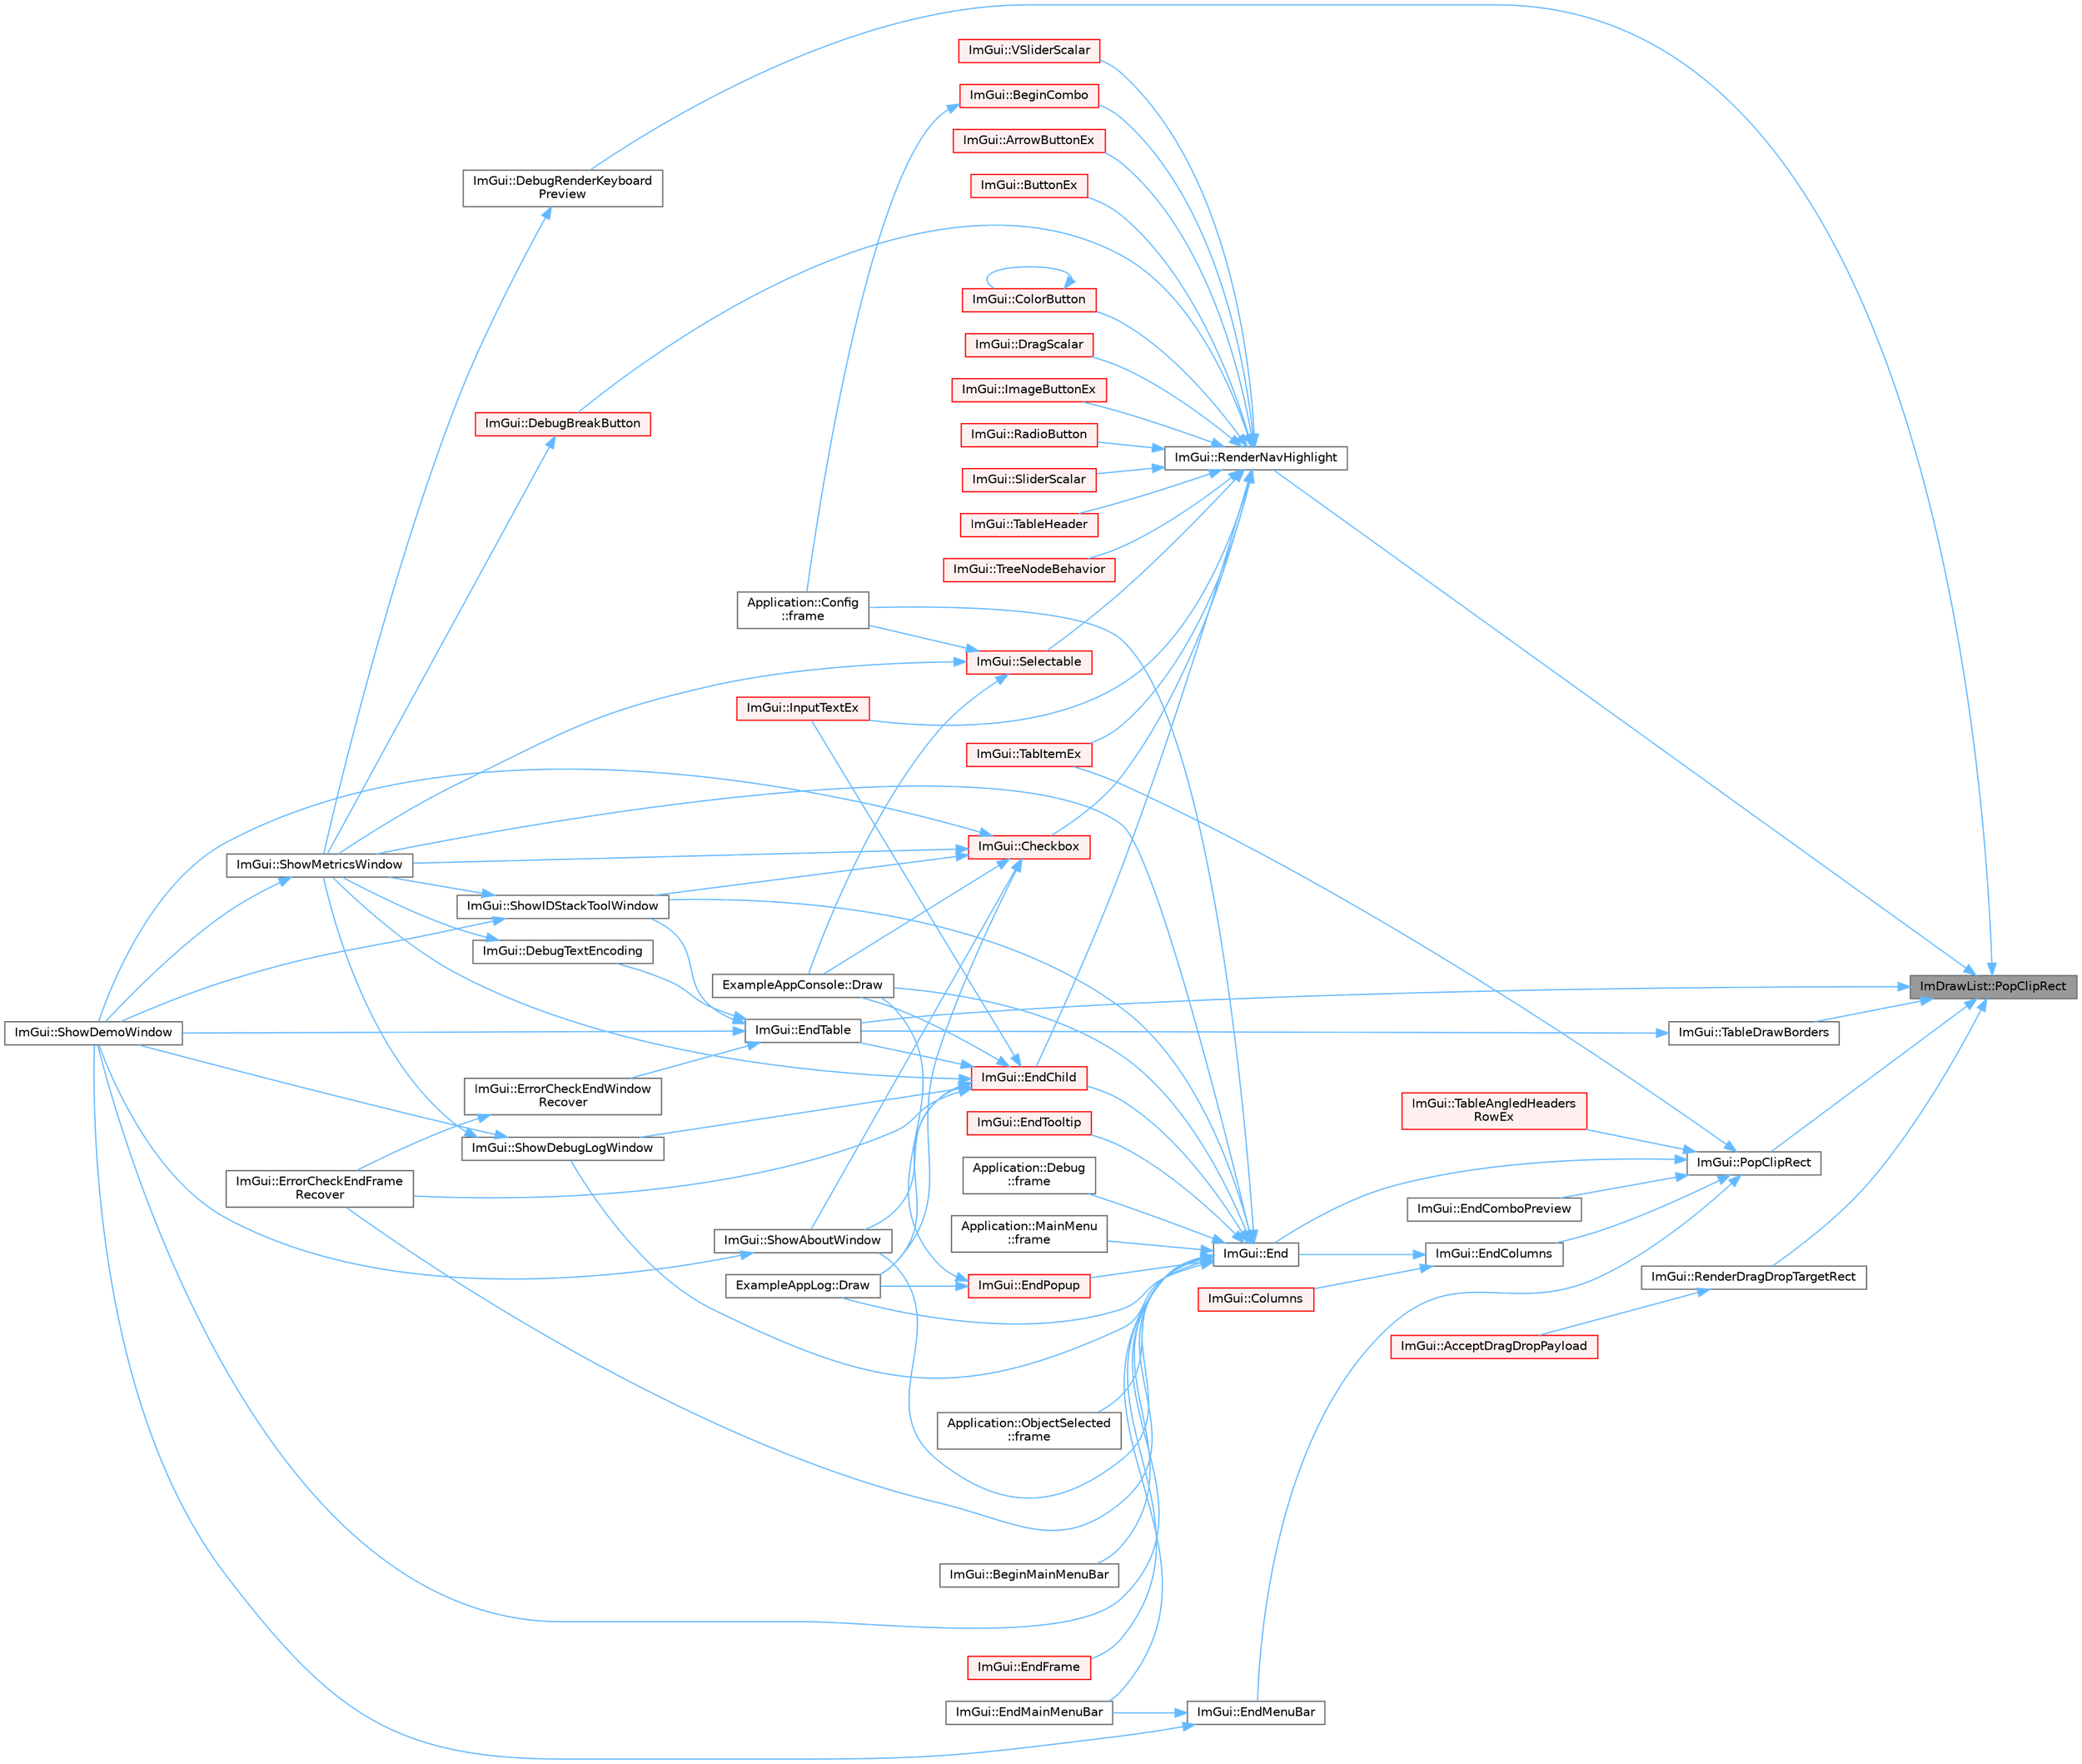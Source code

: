 digraph "ImDrawList::PopClipRect"
{
 // LATEX_PDF_SIZE
  bgcolor="transparent";
  edge [fontname=Helvetica,fontsize=10,labelfontname=Helvetica,labelfontsize=10];
  node [fontname=Helvetica,fontsize=10,shape=box,height=0.2,width=0.4];
  rankdir="RL";
  Node1 [id="Node000001",label="ImDrawList::PopClipRect",height=0.2,width=0.4,color="gray40", fillcolor="grey60", style="filled", fontcolor="black",tooltip=" "];
  Node1 -> Node2 [id="edge1_Node000001_Node000002",dir="back",color="steelblue1",style="solid",tooltip=" "];
  Node2 [id="Node000002",label="ImGui::DebugRenderKeyboard\lPreview",height=0.2,width=0.4,color="grey40", fillcolor="white", style="filled",URL="$namespace_im_gui.html#a1355ddf2e5435da21acf2a9944b52ab4",tooltip=" "];
  Node2 -> Node3 [id="edge2_Node000002_Node000003",dir="back",color="steelblue1",style="solid",tooltip=" "];
  Node3 [id="Node000003",label="ImGui::ShowMetricsWindow",height=0.2,width=0.4,color="grey40", fillcolor="white", style="filled",URL="$namespace_im_gui.html#afe7a28c6eb52fff3cc27d5a698fea4ff",tooltip=" "];
  Node3 -> Node4 [id="edge3_Node000003_Node000004",dir="back",color="steelblue1",style="solid",tooltip=" "];
  Node4 [id="Node000004",label="ImGui::ShowDemoWindow",height=0.2,width=0.4,color="grey40", fillcolor="white", style="filled",URL="$namespace_im_gui.html#af95643a0ce4893b9e57c12991922fb18",tooltip=" "];
  Node1 -> Node5 [id="edge4_Node000001_Node000005",dir="back",color="steelblue1",style="solid",tooltip=" "];
  Node5 [id="Node000005",label="ImGui::EndTable",height=0.2,width=0.4,color="grey40", fillcolor="white", style="filled",URL="$namespace_im_gui.html#a9c70aaa6464c2e51e6f3342da133ada1",tooltip=" "];
  Node5 -> Node6 [id="edge5_Node000005_Node000006",dir="back",color="steelblue1",style="solid",tooltip=" "];
  Node6 [id="Node000006",label="ImGui::DebugTextEncoding",height=0.2,width=0.4,color="grey40", fillcolor="white", style="filled",URL="$namespace_im_gui.html#a326f0badd138d1dea078a31b0e8dd685",tooltip=" "];
  Node6 -> Node3 [id="edge6_Node000006_Node000003",dir="back",color="steelblue1",style="solid",tooltip=" "];
  Node5 -> Node7 [id="edge7_Node000005_Node000007",dir="back",color="steelblue1",style="solid",tooltip=" "];
  Node7 [id="Node000007",label="ImGui::ErrorCheckEndWindow\lRecover",height=0.2,width=0.4,color="grey40", fillcolor="white", style="filled",URL="$namespace_im_gui.html#a945392cbf05b9434df8ec3630b10e01a",tooltip=" "];
  Node7 -> Node8 [id="edge8_Node000007_Node000008",dir="back",color="steelblue1",style="solid",tooltip=" "];
  Node8 [id="Node000008",label="ImGui::ErrorCheckEndFrame\lRecover",height=0.2,width=0.4,color="grey40", fillcolor="white", style="filled",URL="$namespace_im_gui.html#aaeda60ee2c0b5c2b3f397b237c9928f3",tooltip=" "];
  Node5 -> Node4 [id="edge9_Node000005_Node000004",dir="back",color="steelblue1",style="solid",tooltip=" "];
  Node5 -> Node9 [id="edge10_Node000005_Node000009",dir="back",color="steelblue1",style="solid",tooltip=" "];
  Node9 [id="Node000009",label="ImGui::ShowIDStackToolWindow",height=0.2,width=0.4,color="grey40", fillcolor="white", style="filled",URL="$namespace_im_gui.html#ab4a87bf4a874a8e5872b60b4a9b1d99e",tooltip=" "];
  Node9 -> Node4 [id="edge11_Node000009_Node000004",dir="back",color="steelblue1",style="solid",tooltip=" "];
  Node9 -> Node3 [id="edge12_Node000009_Node000003",dir="back",color="steelblue1",style="solid",tooltip=" "];
  Node1 -> Node10 [id="edge13_Node000001_Node000010",dir="back",color="steelblue1",style="solid",tooltip=" "];
  Node10 [id="Node000010",label="ImGui::PopClipRect",height=0.2,width=0.4,color="grey40", fillcolor="white", style="filled",URL="$namespace_im_gui.html#aef1c8a6e5a3c70cb10d03d2a2a66dfd8",tooltip=" "];
  Node10 -> Node11 [id="edge14_Node000010_Node000011",dir="back",color="steelblue1",style="solid",tooltip=" "];
  Node11 [id="Node000011",label="ImGui::End",height=0.2,width=0.4,color="grey40", fillcolor="white", style="filled",URL="$namespace_im_gui.html#a5479d93794a004c67ceb6d13f37c8254",tooltip=" "];
  Node11 -> Node12 [id="edge15_Node000011_Node000012",dir="back",color="steelblue1",style="solid",tooltip=" "];
  Node12 [id="Node000012",label="ImGui::BeginMainMenuBar",height=0.2,width=0.4,color="grey40", fillcolor="white", style="filled",URL="$namespace_im_gui.html#a55cb9cfb9865204ac6fb21c965784f78",tooltip=" "];
  Node11 -> Node13 [id="edge16_Node000011_Node000013",dir="back",color="steelblue1",style="solid",tooltip=" "];
  Node13 [id="Node000013",label="ExampleAppConsole::Draw",height=0.2,width=0.4,color="grey40", fillcolor="white", style="filled",URL="$struct_example_app_console.html#a0518a09c7e8648dd52c7c06df19ac17a",tooltip=" "];
  Node11 -> Node14 [id="edge17_Node000011_Node000014",dir="back",color="steelblue1",style="solid",tooltip=" "];
  Node14 [id="Node000014",label="ExampleAppLog::Draw",height=0.2,width=0.4,color="grey40", fillcolor="white", style="filled",URL="$struct_example_app_log.html#a5ad3a4bdb89171b84aeaff96948a1f77",tooltip=" "];
  Node11 -> Node15 [id="edge18_Node000011_Node000015",dir="back",color="steelblue1",style="solid",tooltip=" "];
  Node15 [id="Node000015",label="ImGui::EndChild",height=0.2,width=0.4,color="red", fillcolor="#FFF0F0", style="filled",URL="$namespace_im_gui.html#af8de559a88c1442d6df8c1b04c86e997",tooltip=" "];
  Node15 -> Node13 [id="edge19_Node000015_Node000013",dir="back",color="steelblue1",style="solid",tooltip=" "];
  Node15 -> Node14 [id="edge20_Node000015_Node000014",dir="back",color="steelblue1",style="solid",tooltip=" "];
  Node15 -> Node5 [id="edge21_Node000015_Node000005",dir="back",color="steelblue1",style="solid",tooltip=" "];
  Node15 -> Node8 [id="edge22_Node000015_Node000008",dir="back",color="steelblue1",style="solid",tooltip=" "];
  Node15 -> Node19 [id="edge23_Node000015_Node000019",dir="back",color="steelblue1",style="solid",tooltip=" "];
  Node19 [id="Node000019",label="ImGui::InputTextEx",height=0.2,width=0.4,color="red", fillcolor="#FFF0F0", style="filled",URL="$namespace_im_gui.html#af89af17ecc11653f25fea1e50e195de6",tooltip=" "];
  Node15 -> Node75 [id="edge24_Node000015_Node000075",dir="back",color="steelblue1",style="solid",tooltip=" "];
  Node75 [id="Node000075",label="ImGui::ShowAboutWindow",height=0.2,width=0.4,color="grey40", fillcolor="white", style="filled",URL="$namespace_im_gui.html#ac297462e33309d0540fa459bccdc9304",tooltip=" "];
  Node75 -> Node4 [id="edge25_Node000075_Node000004",dir="back",color="steelblue1",style="solid",tooltip=" "];
  Node15 -> Node76 [id="edge26_Node000015_Node000076",dir="back",color="steelblue1",style="solid",tooltip=" "];
  Node76 [id="Node000076",label="ImGui::ShowDebugLogWindow",height=0.2,width=0.4,color="grey40", fillcolor="white", style="filled",URL="$namespace_im_gui.html#af1b39e70cac2e1b9e62dd3c9d154cbd6",tooltip=" "];
  Node76 -> Node4 [id="edge27_Node000076_Node000004",dir="back",color="steelblue1",style="solid",tooltip=" "];
  Node76 -> Node3 [id="edge28_Node000076_Node000003",dir="back",color="steelblue1",style="solid",tooltip=" "];
  Node15 -> Node3 [id="edge29_Node000015_Node000003",dir="back",color="steelblue1",style="solid",tooltip=" "];
  Node11 -> Node77 [id="edge30_Node000011_Node000077",dir="back",color="steelblue1",style="solid",tooltip=" "];
  Node77 [id="Node000077",label="ImGui::EndFrame",height=0.2,width=0.4,color="red", fillcolor="#FFF0F0", style="filled",URL="$namespace_im_gui.html#a246c37da45e88a12ade440a0feacb4ee",tooltip=" "];
  Node11 -> Node80 [id="edge31_Node000011_Node000080",dir="back",color="steelblue1",style="solid",tooltip=" "];
  Node80 [id="Node000080",label="ImGui::EndMainMenuBar",height=0.2,width=0.4,color="grey40", fillcolor="white", style="filled",URL="$namespace_im_gui.html#ab92f330c808546b340eb7bdf7e5f7c95",tooltip=" "];
  Node11 -> Node81 [id="edge32_Node000011_Node000081",dir="back",color="steelblue1",style="solid",tooltip=" "];
  Node81 [id="Node000081",label="ImGui::EndPopup",height=0.2,width=0.4,color="red", fillcolor="#FFF0F0", style="filled",URL="$namespace_im_gui.html#aa6a9b5696f2ea7eed7683425fc77b8f2",tooltip=" "];
  Node81 -> Node13 [id="edge33_Node000081_Node000013",dir="back",color="steelblue1",style="solid",tooltip=" "];
  Node81 -> Node14 [id="edge34_Node000081_Node000014",dir="back",color="steelblue1",style="solid",tooltip=" "];
  Node11 -> Node106 [id="edge35_Node000011_Node000106",dir="back",color="steelblue1",style="solid",tooltip=" "];
  Node106 [id="Node000106",label="ImGui::EndTooltip",height=0.2,width=0.4,color="red", fillcolor="#FFF0F0", style="filled",URL="$namespace_im_gui.html#ac8d75c160cfdf43d512f773ca133a1c6",tooltip=" "];
  Node11 -> Node8 [id="edge36_Node000011_Node000008",dir="back",color="steelblue1",style="solid",tooltip=" "];
  Node11 -> Node29 [id="edge37_Node000011_Node000029",dir="back",color="steelblue1",style="solid",tooltip=" "];
  Node29 [id="Node000029",label="Application::Config\l::frame",height=0.2,width=0.4,color="grey40", fillcolor="white", style="filled",URL="$class_application_1_1_config.html#a291cc3a874949e121dcf83a3f90681bc",tooltip=" "];
  Node11 -> Node130 [id="edge38_Node000011_Node000130",dir="back",color="steelblue1",style="solid",tooltip=" "];
  Node130 [id="Node000130",label="Application::Debug\l::frame",height=0.2,width=0.4,color="grey40", fillcolor="white", style="filled",URL="$class_application_1_1_debug.html#a26339829cae3b768474358c34eb8ab23",tooltip=" "];
  Node11 -> Node131 [id="edge39_Node000011_Node000131",dir="back",color="steelblue1",style="solid",tooltip=" "];
  Node131 [id="Node000131",label="Application::MainMenu\l::frame",height=0.2,width=0.4,color="grey40", fillcolor="white", style="filled",URL="$class_application_1_1_main_menu.html#a868fe54ddb269b9ab03f0d7d068dd698",tooltip=" "];
  Node11 -> Node32 [id="edge40_Node000011_Node000032",dir="back",color="steelblue1",style="solid",tooltip=" "];
  Node32 [id="Node000032",label="Application::ObjectSelected\l::frame",height=0.2,width=0.4,color="grey40", fillcolor="white", style="filled",URL="$class_application_1_1_object_selected.html#a30dd507edcc6c76dd65cc0cf9dda010a",tooltip=" "];
  Node11 -> Node75 [id="edge41_Node000011_Node000075",dir="back",color="steelblue1",style="solid",tooltip=" "];
  Node11 -> Node76 [id="edge42_Node000011_Node000076",dir="back",color="steelblue1",style="solid",tooltip=" "];
  Node11 -> Node4 [id="edge43_Node000011_Node000004",dir="back",color="steelblue1",style="solid",tooltip=" "];
  Node11 -> Node9 [id="edge44_Node000011_Node000009",dir="back",color="steelblue1",style="solid",tooltip=" "];
  Node11 -> Node3 [id="edge45_Node000011_Node000003",dir="back",color="steelblue1",style="solid",tooltip=" "];
  Node10 -> Node132 [id="edge46_Node000010_Node000132",dir="back",color="steelblue1",style="solid",tooltip=" "];
  Node132 [id="Node000132",label="ImGui::EndColumns",height=0.2,width=0.4,color="grey40", fillcolor="white", style="filled",URL="$namespace_im_gui.html#af93bed3bce5475fe4d525d744f16aa20",tooltip=" "];
  Node132 -> Node133 [id="edge47_Node000132_Node000133",dir="back",color="steelblue1",style="solid",tooltip=" "];
  Node133 [id="Node000133",label="ImGui::Columns",height=0.2,width=0.4,color="red", fillcolor="#FFF0F0", style="filled",URL="$namespace_im_gui.html#a0e2889956542527c4039b6b8bf5c2a38",tooltip=" "];
  Node132 -> Node11 [id="edge48_Node000132_Node000011",dir="back",color="steelblue1",style="solid",tooltip=" "];
  Node10 -> Node139 [id="edge49_Node000010_Node000139",dir="back",color="steelblue1",style="solid",tooltip=" "];
  Node139 [id="Node000139",label="ImGui::EndComboPreview",height=0.2,width=0.4,color="grey40", fillcolor="white", style="filled",URL="$namespace_im_gui.html#aff0228bbaf4d5a217944e00eb56f3714",tooltip=" "];
  Node10 -> Node140 [id="edge50_Node000010_Node000140",dir="back",color="steelblue1",style="solid",tooltip=" "];
  Node140 [id="Node000140",label="ImGui::EndMenuBar",height=0.2,width=0.4,color="grey40", fillcolor="white", style="filled",URL="$namespace_im_gui.html#aa226265c140eb6ee375c5b9abc69c4fc",tooltip=" "];
  Node140 -> Node80 [id="edge51_Node000140_Node000080",dir="back",color="steelblue1",style="solid",tooltip=" "];
  Node140 -> Node4 [id="edge52_Node000140_Node000004",dir="back",color="steelblue1",style="solid",tooltip=" "];
  Node10 -> Node119 [id="edge53_Node000010_Node000119",dir="back",color="steelblue1",style="solid",tooltip=" "];
  Node119 [id="Node000119",label="ImGui::TabItemEx",height=0.2,width=0.4,color="red", fillcolor="#FFF0F0", style="filled",URL="$namespace_im_gui.html#a4e0986fc689e7855cd9a9099dc87dac5",tooltip=" "];
  Node10 -> Node100 [id="edge54_Node000010_Node000100",dir="back",color="steelblue1",style="solid",tooltip=" "];
  Node100 [id="Node000100",label="ImGui::TableAngledHeaders\lRowEx",height=0.2,width=0.4,color="red", fillcolor="#FFF0F0", style="filled",URL="$namespace_im_gui.html#abedf7bbf79accde2321806dc0beb90b1",tooltip=" "];
  Node1 -> Node141 [id="edge55_Node000001_Node000141",dir="back",color="steelblue1",style="solid",tooltip=" "];
  Node141 [id="Node000141",label="ImGui::RenderDragDropTargetRect",height=0.2,width=0.4,color="grey40", fillcolor="white", style="filled",URL="$namespace_im_gui.html#a243a62fece1096c59442bba21f0aa736",tooltip=" "];
  Node141 -> Node142 [id="edge56_Node000141_Node000142",dir="back",color="steelblue1",style="solid",tooltip=" "];
  Node142 [id="Node000142",label="ImGui::AcceptDragDropPayload",height=0.2,width=0.4,color="red", fillcolor="#FFF0F0", style="filled",URL="$namespace_im_gui.html#a5e0dac39e249bf50e2ae96dc4a97cb18",tooltip=" "];
  Node1 -> Node143 [id="edge57_Node000001_Node000143",dir="back",color="steelblue1",style="solid",tooltip=" "];
  Node143 [id="Node000143",label="ImGui::RenderNavHighlight",height=0.2,width=0.4,color="grey40", fillcolor="white", style="filled",URL="$namespace_im_gui.html#add2e040b97eeb0857dc7d02876b07b72",tooltip=" "];
  Node143 -> Node144 [id="edge58_Node000143_Node000144",dir="back",color="steelblue1",style="solid",tooltip=" "];
  Node144 [id="Node000144",label="ImGui::ArrowButtonEx",height=0.2,width=0.4,color="red", fillcolor="#FFF0F0", style="filled",URL="$namespace_im_gui.html#ab05ee8e53f29fbb84942a494f2ac3292",tooltip=" "];
  Node143 -> Node83 [id="edge59_Node000143_Node000083",dir="back",color="steelblue1",style="solid",tooltip=" "];
  Node83 [id="Node000083",label="ImGui::BeginCombo",height=0.2,width=0.4,color="red", fillcolor="#FFF0F0", style="filled",URL="$namespace_im_gui.html#aa895095bdc7a2907375c555e245575ea",tooltip=" "];
  Node83 -> Node29 [id="edge60_Node000083_Node000029",dir="back",color="steelblue1",style="solid",tooltip=" "];
  Node143 -> Node146 [id="edge61_Node000143_Node000146",dir="back",color="steelblue1",style="solid",tooltip=" "];
  Node146 [id="Node000146",label="ImGui::ButtonEx",height=0.2,width=0.4,color="red", fillcolor="#FFF0F0", style="filled",URL="$namespace_im_gui.html#ae479220c66b039874c6e4c9e9b22849f",tooltip=" "];
  Node143 -> Node150 [id="edge62_Node000143_Node000150",dir="back",color="steelblue1",style="solid",tooltip=" "];
  Node150 [id="Node000150",label="ImGui::Checkbox",height=0.2,width=0.4,color="red", fillcolor="#FFF0F0", style="filled",URL="$namespace_im_gui.html#a57d73c1d0ef807fef734d91024092027",tooltip=" "];
  Node150 -> Node13 [id="edge63_Node000150_Node000013",dir="back",color="steelblue1",style="solid",tooltip=" "];
  Node150 -> Node14 [id="edge64_Node000150_Node000014",dir="back",color="steelblue1",style="solid",tooltip=" "];
  Node150 -> Node75 [id="edge65_Node000150_Node000075",dir="back",color="steelblue1",style="solid",tooltip=" "];
  Node150 -> Node4 [id="edge66_Node000150_Node000004",dir="back",color="steelblue1",style="solid",tooltip=" "];
  Node150 -> Node9 [id="edge67_Node000150_Node000009",dir="back",color="steelblue1",style="solid",tooltip=" "];
  Node150 -> Node3 [id="edge68_Node000150_Node000003",dir="back",color="steelblue1",style="solid",tooltip=" "];
  Node143 -> Node108 [id="edge69_Node000143_Node000108",dir="back",color="steelblue1",style="solid",tooltip=" "];
  Node108 [id="Node000108",label="ImGui::ColorButton",height=0.2,width=0.4,color="red", fillcolor="#FFF0F0", style="filled",URL="$namespace_im_gui.html#ae2d7c8f37726810753d71d480f0af7f0",tooltip=" "];
  Node108 -> Node108 [id="edge70_Node000108_Node000108",dir="back",color="steelblue1",style="solid",tooltip=" "];
  Node143 -> Node110 [id="edge71_Node000143_Node000110",dir="back",color="steelblue1",style="solid",tooltip=" "];
  Node110 [id="Node000110",label="ImGui::DebugBreakButton",height=0.2,width=0.4,color="red", fillcolor="#FFF0F0", style="filled",URL="$namespace_im_gui.html#ac2e737b701b4d252a54006a4c4214928",tooltip=" "];
  Node110 -> Node3 [id="edge72_Node000110_Node000003",dir="back",color="steelblue1",style="solid",tooltip=" "];
  Node143 -> Node49 [id="edge73_Node000143_Node000049",dir="back",color="steelblue1",style="solid",tooltip=" "];
  Node49 [id="Node000049",label="ImGui::DragScalar",height=0.2,width=0.4,color="red", fillcolor="#FFF0F0", style="filled",URL="$namespace_im_gui.html#a17d8926e8f44a6d00575b12081c51fe0",tooltip=" "];
  Node143 -> Node15 [id="edge74_Node000143_Node000015",dir="back",color="steelblue1",style="solid",tooltip=" "];
  Node143 -> Node151 [id="edge75_Node000143_Node000151",dir="back",color="steelblue1",style="solid",tooltip=" "];
  Node151 [id="Node000151",label="ImGui::ImageButtonEx",height=0.2,width=0.4,color="red", fillcolor="#FFF0F0", style="filled",URL="$namespace_im_gui.html#aa696e652d6c161dadfd12c4392d6b8ed",tooltip=" "];
  Node143 -> Node19 [id="edge76_Node000143_Node000019",dir="back",color="steelblue1",style="solid",tooltip=" "];
  Node143 -> Node154 [id="edge77_Node000143_Node000154",dir="back",color="steelblue1",style="solid",tooltip=" "];
  Node154 [id="Node000154",label="ImGui::RadioButton",height=0.2,width=0.4,color="red", fillcolor="#FFF0F0", style="filled",URL="$namespace_im_gui.html#a6b146763845cbad5a4144772279631bc",tooltip=" "];
  Node143 -> Node156 [id="edge78_Node000143_Node000156",dir="back",color="steelblue1",style="solid",tooltip=" "];
  Node156 [id="Node000156",label="ImGui::Selectable",height=0.2,width=0.4,color="red", fillcolor="#FFF0F0", style="filled",URL="$namespace_im_gui.html#af98575238bda183a523df19fb447af60",tooltip=" "];
  Node156 -> Node13 [id="edge79_Node000156_Node000013",dir="back",color="steelblue1",style="solid",tooltip=" "];
  Node156 -> Node29 [id="edge80_Node000156_Node000029",dir="back",color="steelblue1",style="solid",tooltip=" "];
  Node156 -> Node3 [id="edge81_Node000156_Node000003",dir="back",color="steelblue1",style="solid",tooltip=" "];
  Node143 -> Node63 [id="edge82_Node000143_Node000063",dir="back",color="steelblue1",style="solid",tooltip=" "];
  Node63 [id="Node000063",label="ImGui::SliderScalar",height=0.2,width=0.4,color="red", fillcolor="#FFF0F0", style="filled",URL="$namespace_im_gui.html#afdd7faa9a69f75b8d674cdc207441bea",tooltip=" "];
  Node143 -> Node119 [id="edge83_Node000143_Node000119",dir="back",color="steelblue1",style="solid",tooltip=" "];
  Node143 -> Node122 [id="edge84_Node000143_Node000122",dir="back",color="steelblue1",style="solid",tooltip=" "];
  Node122 [id="Node000122",label="ImGui::TableHeader",height=0.2,width=0.4,color="red", fillcolor="#FFF0F0", style="filled",URL="$namespace_im_gui.html#ae51bc07bc518779f58def3c0e2d0045c",tooltip=" "];
  Node143 -> Node164 [id="edge85_Node000143_Node000164",dir="back",color="steelblue1",style="solid",tooltip=" "];
  Node164 [id="Node000164",label="ImGui::TreeNodeBehavior",height=0.2,width=0.4,color="red", fillcolor="#FFF0F0", style="filled",URL="$namespace_im_gui.html#a918eabf70d288e93b2519ee1eac2c0b4",tooltip=" "];
  Node143 -> Node180 [id="edge86_Node000143_Node000180",dir="back",color="steelblue1",style="solid",tooltip=" "];
  Node180 [id="Node000180",label="ImGui::VSliderScalar",height=0.2,width=0.4,color="red", fillcolor="#FFF0F0", style="filled",URL="$namespace_im_gui.html#a6ad24ca37a530d43f9d1c727d94e4829",tooltip=" "];
  Node1 -> Node183 [id="edge87_Node000001_Node000183",dir="back",color="steelblue1",style="solid",tooltip=" "];
  Node183 [id="Node000183",label="ImGui::TableDrawBorders",height=0.2,width=0.4,color="grey40", fillcolor="white", style="filled",URL="$namespace_im_gui.html#a506d5b52f032c72503c4e87535a3d04d",tooltip=" "];
  Node183 -> Node5 [id="edge88_Node000183_Node000005",dir="back",color="steelblue1",style="solid",tooltip=" "];
}
